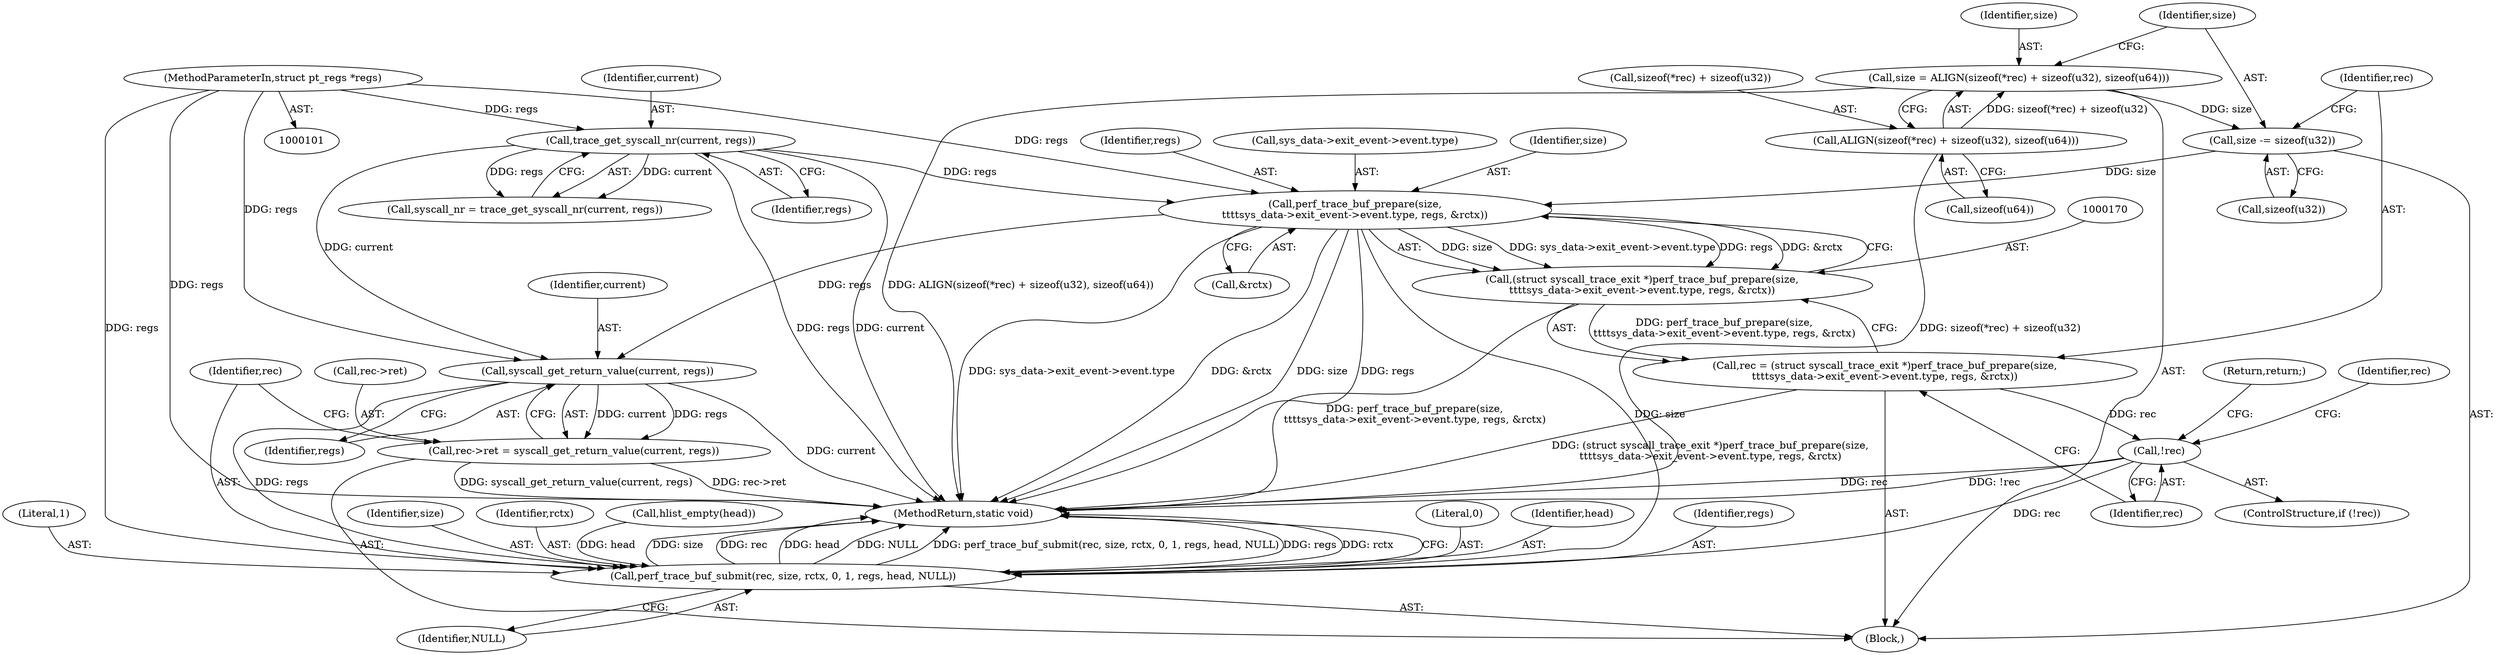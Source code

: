 digraph "0_linux_086ba77a6db00ed858ff07451bedee197df868c9_2@pointer" {
"1000171" [label="(Call,perf_trace_buf_prepare(size,\n\t\t\t\tsys_data->exit_event->event.type, regs, &rctx))"];
"1000163" [label="(Call,size -= sizeof(u32))"];
"1000152" [label="(Call,size = ALIGN(sizeof(*rec) + sizeof(u32), sizeof(u64)))"];
"1000154" [label="(Call,ALIGN(sizeof(*rec) + sizeof(u32), sizeof(u64)))"];
"1000114" [label="(Call,trace_get_syscall_nr(current, regs))"];
"1000103" [label="(MethodParameterIn,struct pt_regs *regs)"];
"1000169" [label="(Call,(struct syscall_trace_exit *)perf_trace_buf_prepare(size,\n\t\t\t\tsys_data->exit_event->event.type, regs, &rctx))"];
"1000167" [label="(Call,rec = (struct syscall_trace_exit *)perf_trace_buf_prepare(size,\n\t\t\t\tsys_data->exit_event->event.type, regs, &rctx))"];
"1000184" [label="(Call,!rec)"];
"1000199" [label="(Call,perf_trace_buf_submit(rec, size, rctx, 0, 1, regs, head, NULL))"];
"1000196" [label="(Call,syscall_get_return_value(current, regs))"];
"1000192" [label="(Call,rec->ret = syscall_get_return_value(current, regs))"];
"1000103" [label="(MethodParameterIn,struct pt_regs *regs)"];
"1000154" [label="(Call,ALIGN(sizeof(*rec) + sizeof(u32), sizeof(u64)))"];
"1000112" [label="(Call,syscall_nr = trace_get_syscall_nr(current, regs))"];
"1000181" [label="(Call,&rctx)"];
"1000115" [label="(Identifier,current)"];
"1000193" [label="(Call,rec->ret)"];
"1000186" [label="(Return,return;)"];
"1000116" [label="(Identifier,regs)"];
"1000114" [label="(Call,trace_get_syscall_nr(current, regs))"];
"1000171" [label="(Call,perf_trace_buf_prepare(size,\n\t\t\t\tsys_data->exit_event->event.type, regs, &rctx))"];
"1000207" [label="(Identifier,NULL)"];
"1000196" [label="(Call,syscall_get_return_value(current, regs))"];
"1000155" [label="(Call,sizeof(*rec) + sizeof(u32))"];
"1000203" [label="(Literal,0)"];
"1000201" [label="(Identifier,size)"];
"1000202" [label="(Identifier,rctx)"];
"1000173" [label="(Call,sys_data->exit_event->event.type)"];
"1000149" [label="(Call,hlist_empty(head))"];
"1000172" [label="(Identifier,size)"];
"1000198" [label="(Identifier,regs)"];
"1000206" [label="(Identifier,head)"];
"1000163" [label="(Call,size -= sizeof(u32))"];
"1000200" [label="(Identifier,rec)"];
"1000152" [label="(Call,size = ALIGN(sizeof(*rec) + sizeof(u32), sizeof(u64)))"];
"1000153" [label="(Identifier,size)"];
"1000167" [label="(Call,rec = (struct syscall_trace_exit *)perf_trace_buf_prepare(size,\n\t\t\t\tsys_data->exit_event->event.type, regs, &rctx))"];
"1000197" [label="(Identifier,current)"];
"1000105" [label="(Block,)"];
"1000164" [label="(Identifier,size)"];
"1000189" [label="(Identifier,rec)"];
"1000205" [label="(Identifier,regs)"];
"1000168" [label="(Identifier,rec)"];
"1000199" [label="(Call,perf_trace_buf_submit(rec, size, rctx, 0, 1, regs, head, NULL))"];
"1000180" [label="(Identifier,regs)"];
"1000192" [label="(Call,rec->ret = syscall_get_return_value(current, regs))"];
"1000208" [label="(MethodReturn,static void)"];
"1000165" [label="(Call,sizeof(u32))"];
"1000185" [label="(Identifier,rec)"];
"1000169" [label="(Call,(struct syscall_trace_exit *)perf_trace_buf_prepare(size,\n\t\t\t\tsys_data->exit_event->event.type, regs, &rctx))"];
"1000183" [label="(ControlStructure,if (!rec))"];
"1000204" [label="(Literal,1)"];
"1000184" [label="(Call,!rec)"];
"1000161" [label="(Call,sizeof(u64))"];
"1000171" -> "1000169"  [label="AST: "];
"1000171" -> "1000181"  [label="CFG: "];
"1000172" -> "1000171"  [label="AST: "];
"1000173" -> "1000171"  [label="AST: "];
"1000180" -> "1000171"  [label="AST: "];
"1000181" -> "1000171"  [label="AST: "];
"1000169" -> "1000171"  [label="CFG: "];
"1000171" -> "1000208"  [label="DDG: &rctx"];
"1000171" -> "1000208"  [label="DDG: size"];
"1000171" -> "1000208"  [label="DDG: regs"];
"1000171" -> "1000208"  [label="DDG: sys_data->exit_event->event.type"];
"1000171" -> "1000169"  [label="DDG: size"];
"1000171" -> "1000169"  [label="DDG: sys_data->exit_event->event.type"];
"1000171" -> "1000169"  [label="DDG: regs"];
"1000171" -> "1000169"  [label="DDG: &rctx"];
"1000163" -> "1000171"  [label="DDG: size"];
"1000114" -> "1000171"  [label="DDG: regs"];
"1000103" -> "1000171"  [label="DDG: regs"];
"1000171" -> "1000196"  [label="DDG: regs"];
"1000171" -> "1000199"  [label="DDG: size"];
"1000163" -> "1000105"  [label="AST: "];
"1000163" -> "1000165"  [label="CFG: "];
"1000164" -> "1000163"  [label="AST: "];
"1000165" -> "1000163"  [label="AST: "];
"1000168" -> "1000163"  [label="CFG: "];
"1000152" -> "1000163"  [label="DDG: size"];
"1000152" -> "1000105"  [label="AST: "];
"1000152" -> "1000154"  [label="CFG: "];
"1000153" -> "1000152"  [label="AST: "];
"1000154" -> "1000152"  [label="AST: "];
"1000164" -> "1000152"  [label="CFG: "];
"1000152" -> "1000208"  [label="DDG: ALIGN(sizeof(*rec) + sizeof(u32), sizeof(u64))"];
"1000154" -> "1000152"  [label="DDG: sizeof(*rec) + sizeof(u32)"];
"1000154" -> "1000161"  [label="CFG: "];
"1000155" -> "1000154"  [label="AST: "];
"1000161" -> "1000154"  [label="AST: "];
"1000154" -> "1000208"  [label="DDG: sizeof(*rec) + sizeof(u32)"];
"1000114" -> "1000112"  [label="AST: "];
"1000114" -> "1000116"  [label="CFG: "];
"1000115" -> "1000114"  [label="AST: "];
"1000116" -> "1000114"  [label="AST: "];
"1000112" -> "1000114"  [label="CFG: "];
"1000114" -> "1000208"  [label="DDG: current"];
"1000114" -> "1000208"  [label="DDG: regs"];
"1000114" -> "1000112"  [label="DDG: current"];
"1000114" -> "1000112"  [label="DDG: regs"];
"1000103" -> "1000114"  [label="DDG: regs"];
"1000114" -> "1000196"  [label="DDG: current"];
"1000103" -> "1000101"  [label="AST: "];
"1000103" -> "1000208"  [label="DDG: regs"];
"1000103" -> "1000196"  [label="DDG: regs"];
"1000103" -> "1000199"  [label="DDG: regs"];
"1000169" -> "1000167"  [label="AST: "];
"1000170" -> "1000169"  [label="AST: "];
"1000167" -> "1000169"  [label="CFG: "];
"1000169" -> "1000208"  [label="DDG: perf_trace_buf_prepare(size,\n\t\t\t\tsys_data->exit_event->event.type, regs, &rctx)"];
"1000169" -> "1000167"  [label="DDG: perf_trace_buf_prepare(size,\n\t\t\t\tsys_data->exit_event->event.type, regs, &rctx)"];
"1000167" -> "1000105"  [label="AST: "];
"1000168" -> "1000167"  [label="AST: "];
"1000185" -> "1000167"  [label="CFG: "];
"1000167" -> "1000208"  [label="DDG: (struct syscall_trace_exit *)perf_trace_buf_prepare(size,\n\t\t\t\tsys_data->exit_event->event.type, regs, &rctx)"];
"1000167" -> "1000184"  [label="DDG: rec"];
"1000184" -> "1000183"  [label="AST: "];
"1000184" -> "1000185"  [label="CFG: "];
"1000185" -> "1000184"  [label="AST: "];
"1000186" -> "1000184"  [label="CFG: "];
"1000189" -> "1000184"  [label="CFG: "];
"1000184" -> "1000208"  [label="DDG: rec"];
"1000184" -> "1000208"  [label="DDG: !rec"];
"1000184" -> "1000199"  [label="DDG: rec"];
"1000199" -> "1000105"  [label="AST: "];
"1000199" -> "1000207"  [label="CFG: "];
"1000200" -> "1000199"  [label="AST: "];
"1000201" -> "1000199"  [label="AST: "];
"1000202" -> "1000199"  [label="AST: "];
"1000203" -> "1000199"  [label="AST: "];
"1000204" -> "1000199"  [label="AST: "];
"1000205" -> "1000199"  [label="AST: "];
"1000206" -> "1000199"  [label="AST: "];
"1000207" -> "1000199"  [label="AST: "];
"1000208" -> "1000199"  [label="CFG: "];
"1000199" -> "1000208"  [label="DDG: size"];
"1000199" -> "1000208"  [label="DDG: rec"];
"1000199" -> "1000208"  [label="DDG: head"];
"1000199" -> "1000208"  [label="DDG: NULL"];
"1000199" -> "1000208"  [label="DDG: perf_trace_buf_submit(rec, size, rctx, 0, 1, regs, head, NULL)"];
"1000199" -> "1000208"  [label="DDG: regs"];
"1000199" -> "1000208"  [label="DDG: rctx"];
"1000196" -> "1000199"  [label="DDG: regs"];
"1000149" -> "1000199"  [label="DDG: head"];
"1000196" -> "1000192"  [label="AST: "];
"1000196" -> "1000198"  [label="CFG: "];
"1000197" -> "1000196"  [label="AST: "];
"1000198" -> "1000196"  [label="AST: "];
"1000192" -> "1000196"  [label="CFG: "];
"1000196" -> "1000208"  [label="DDG: current"];
"1000196" -> "1000192"  [label="DDG: current"];
"1000196" -> "1000192"  [label="DDG: regs"];
"1000192" -> "1000105"  [label="AST: "];
"1000193" -> "1000192"  [label="AST: "];
"1000200" -> "1000192"  [label="CFG: "];
"1000192" -> "1000208"  [label="DDG: rec->ret"];
"1000192" -> "1000208"  [label="DDG: syscall_get_return_value(current, regs)"];
}
